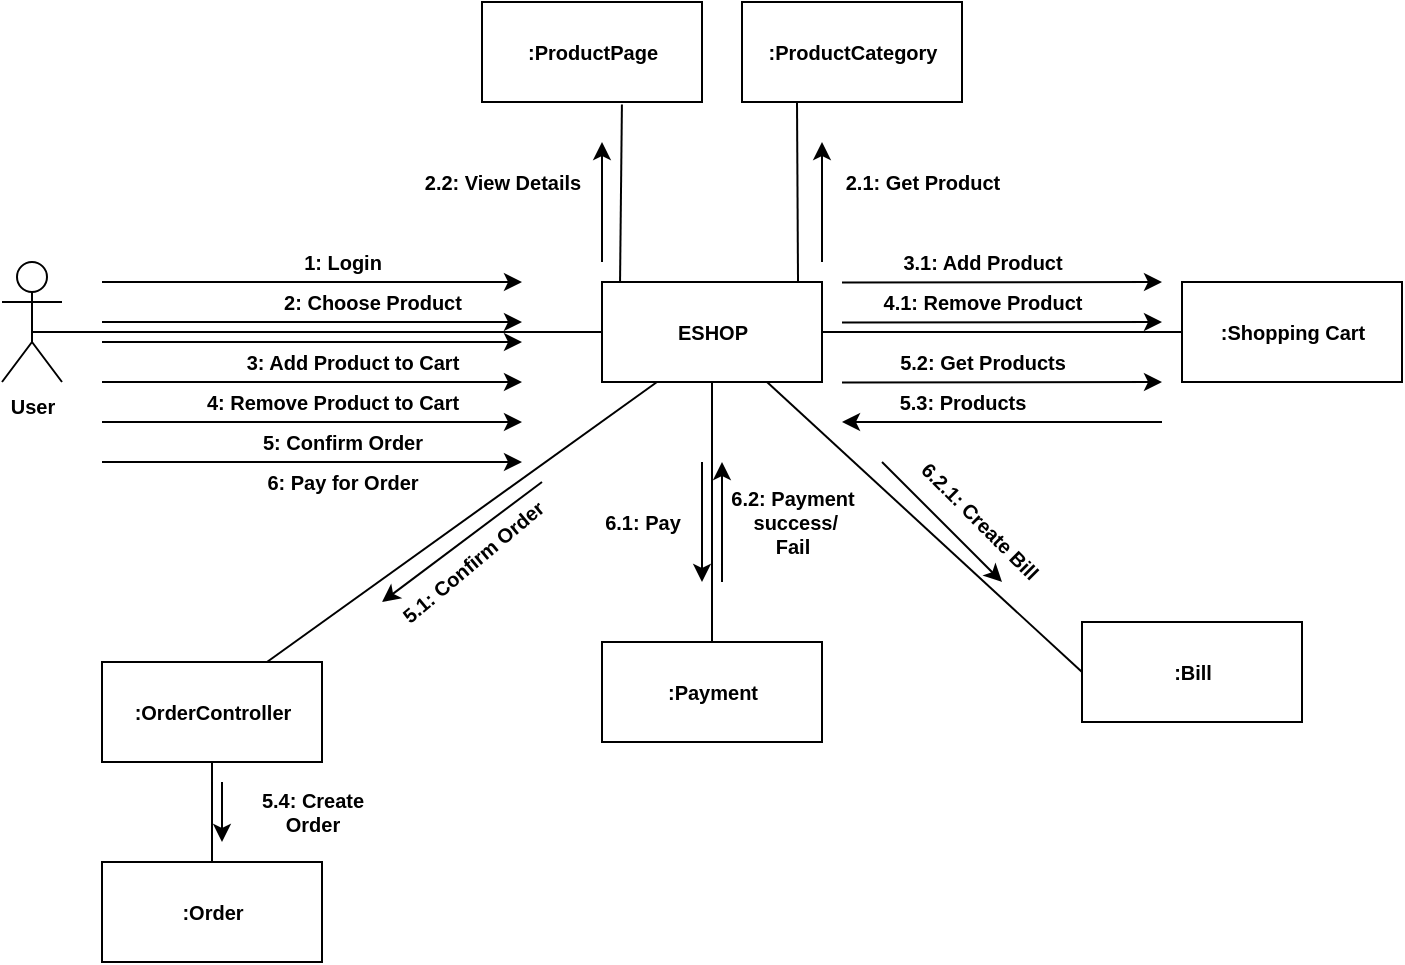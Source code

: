 <mxfile version="17.2.3" type="device"><diagram id="sOjZGSUozenMRdnDjqkC" name="Page-1"><mxGraphModel dx="1221" dy="681" grid="1" gridSize="10" guides="1" tooltips="1" connect="1" arrows="1" fold="1" page="1" pageScale="1" pageWidth="850" pageHeight="1100" math="0" shadow="0"><root><mxCell id="0"/><mxCell id="1" parent="0"/><mxCell id="EK8Ega1Wh5CXk0UxkiDf-3" style="rounded=0;orthogonalLoop=1;jettySize=auto;html=1;entryX=0;entryY=0.5;entryDx=0;entryDy=0;endArrow=none;endFill=0;fontSize=10;fontStyle=1;align=center;horizontal=1;" parent="1" target="EK8Ega1Wh5CXk0UxkiDf-2" edge="1"><mxGeometry relative="1" as="geometry"><mxPoint x="55" y="215" as="sourcePoint"/></mxGeometry></mxCell><mxCell id="EK8Ega1Wh5CXk0UxkiDf-1" value="User" style="shape=umlActor;verticalLabelPosition=bottom;verticalAlign=top;html=1;fontSize=10;fontStyle=1;align=center;horizontal=1;" parent="1" vertex="1"><mxGeometry x="40" y="180" width="30" height="60" as="geometry"/></mxCell><mxCell id="EK8Ega1Wh5CXk0UxkiDf-7" style="edgeStyle=none;rounded=0;orthogonalLoop=1;jettySize=auto;html=1;exitX=1;exitY=0.5;exitDx=0;exitDy=0;entryX=0;entryY=0.5;entryDx=0;entryDy=0;endArrow=none;endFill=0;fontSize=10;fontStyle=1;align=center;horizontal=1;" parent="1" source="EK8Ega1Wh5CXk0UxkiDf-2" target="EK8Ega1Wh5CXk0UxkiDf-6" edge="1"><mxGeometry relative="1" as="geometry"/></mxCell><mxCell id="EK8Ega1Wh5CXk0UxkiDf-14" style="edgeStyle=none;rounded=0;orthogonalLoop=1;jettySize=auto;html=1;exitX=0.891;exitY=0.005;exitDx=0;exitDy=0;entryX=0.25;entryY=1;entryDx=0;entryDy=0;endArrow=none;endFill=0;exitPerimeter=0;fontSize=10;fontStyle=1;align=center;horizontal=1;" parent="1" source="EK8Ega1Wh5CXk0UxkiDf-2" target="EK8Ega1Wh5CXk0UxkiDf-11" edge="1"><mxGeometry relative="1" as="geometry"/></mxCell><mxCell id="EK8Ega1Wh5CXk0UxkiDf-44" style="edgeStyle=none;rounded=0;orthogonalLoop=1;jettySize=auto;html=1;exitX=0.5;exitY=1;exitDx=0;exitDy=0;entryX=0.5;entryY=0;entryDx=0;entryDy=0;endArrow=none;endFill=0;fontSize=10;fontStyle=1;align=center;horizontal=1;" parent="1" source="EK8Ega1Wh5CXk0UxkiDf-2" target="EK8Ega1Wh5CXk0UxkiDf-10" edge="1"><mxGeometry relative="1" as="geometry"/></mxCell><mxCell id="EK8Ega1Wh5CXk0UxkiDf-49" style="edgeStyle=none;rounded=0;orthogonalLoop=1;jettySize=auto;html=1;exitX=0.25;exitY=1;exitDx=0;exitDy=0;entryX=0.75;entryY=0;entryDx=0;entryDy=0;endArrow=none;endFill=0;fontSize=10;fontStyle=1;align=center;horizontal=1;" parent="1" source="EK8Ega1Wh5CXk0UxkiDf-2" target="EK8Ega1Wh5CXk0UxkiDf-9" edge="1"><mxGeometry relative="1" as="geometry"/></mxCell><mxCell id="EK8Ega1Wh5CXk0UxkiDf-56" style="edgeStyle=none;rounded=0;orthogonalLoop=1;jettySize=auto;html=1;exitX=0.75;exitY=1;exitDx=0;exitDy=0;entryX=0;entryY=0.5;entryDx=0;entryDy=0;endArrow=none;endFill=0;fontSize=10;fontStyle=1;align=center;horizontal=1;" parent="1" source="EK8Ega1Wh5CXk0UxkiDf-2" target="EK8Ega1Wh5CXk0UxkiDf-8" edge="1"><mxGeometry relative="1" as="geometry"/></mxCell><mxCell id="EK8Ega1Wh5CXk0UxkiDf-2" value="ESHOP" style="html=1;fontSize=10;fontStyle=1;align=center;horizontal=1;" parent="1" vertex="1"><mxGeometry x="340" y="190" width="110" height="50" as="geometry"/></mxCell><mxCell id="EK8Ega1Wh5CXk0UxkiDf-4" value="" style="endArrow=classic;html=1;rounded=0;fontSize=10;fontStyle=1;align=center;horizontal=1;" parent="1" edge="1"><mxGeometry width="50" height="50" relative="1" as="geometry"><mxPoint x="90" y="190" as="sourcePoint"/><mxPoint x="300" y="190" as="targetPoint"/></mxGeometry></mxCell><mxCell id="EK8Ega1Wh5CXk0UxkiDf-5" value="1: Login" style="text;html=1;align=center;verticalAlign=middle;resizable=0;points=[];autosize=1;strokeColor=none;fillColor=none;fontSize=10;fontStyle=1;horizontal=1;" parent="1" vertex="1"><mxGeometry x="185" y="170" width="50" height="20" as="geometry"/></mxCell><mxCell id="EK8Ega1Wh5CXk0UxkiDf-6" value=":Shopping Cart" style="html=1;fontSize=10;fontStyle=1;align=center;horizontal=1;" parent="1" vertex="1"><mxGeometry x="630" y="190" width="110" height="50" as="geometry"/></mxCell><mxCell id="EK8Ega1Wh5CXk0UxkiDf-8" value=":Bill" style="html=1;fontSize=10;fontStyle=1;align=center;horizontal=1;" parent="1" vertex="1"><mxGeometry x="580" y="360" width="110" height="50" as="geometry"/></mxCell><mxCell id="EK8Ega1Wh5CXk0UxkiDf-18" style="edgeStyle=none;rounded=0;orthogonalLoop=1;jettySize=auto;html=1;exitX=0.5;exitY=1;exitDx=0;exitDy=0;entryX=0.5;entryY=0;entryDx=0;entryDy=0;endArrow=none;endFill=0;fontSize=10;fontStyle=1;align=center;horizontal=1;" parent="1" source="EK8Ega1Wh5CXk0UxkiDf-9" target="EK8Ega1Wh5CXk0UxkiDf-17" edge="1"><mxGeometry relative="1" as="geometry"/></mxCell><mxCell id="EK8Ega1Wh5CXk0UxkiDf-54" value="" style="edgeStyle=none;rounded=0;orthogonalLoop=1;jettySize=auto;html=1;endArrow=none;endFill=0;fontSize=10;fontStyle=1;align=center;horizontal=1;" parent="1" source="EK8Ega1Wh5CXk0UxkiDf-9" target="EK8Ega1Wh5CXk0UxkiDf-17" edge="1"><mxGeometry relative="1" as="geometry"/></mxCell><mxCell id="EK8Ega1Wh5CXk0UxkiDf-9" value=":OrderController" style="html=1;fontSize=10;fontStyle=1;align=center;horizontal=1;" parent="1" vertex="1"><mxGeometry x="90" y="380" width="110" height="50" as="geometry"/></mxCell><mxCell id="EK8Ega1Wh5CXk0UxkiDf-10" value=":Payment" style="html=1;fontSize=10;fontStyle=1;align=center;horizontal=1;" parent="1" vertex="1"><mxGeometry x="340" y="370" width="110" height="50" as="geometry"/></mxCell><mxCell id="EK8Ega1Wh5CXk0UxkiDf-11" value=":ProductCategory" style="html=1;fontSize=10;fontStyle=1;align=center;horizontal=1;" parent="1" vertex="1"><mxGeometry x="410" y="50" width="110" height="50" as="geometry"/></mxCell><mxCell id="EK8Ega1Wh5CXk0UxkiDf-19" style="edgeStyle=none;rounded=0;orthogonalLoop=1;jettySize=auto;html=1;exitX=0.636;exitY=1.025;exitDx=0;exitDy=0;entryX=0.082;entryY=0.005;entryDx=0;entryDy=0;endArrow=none;endFill=0;exitPerimeter=0;entryPerimeter=0;fontSize=10;fontStyle=1;align=center;horizontal=1;" parent="1" source="EK8Ega1Wh5CXk0UxkiDf-16" target="EK8Ega1Wh5CXk0UxkiDf-2" edge="1"><mxGeometry relative="1" as="geometry"/></mxCell><mxCell id="EK8Ega1Wh5CXk0UxkiDf-16" value=":ProductPage" style="html=1;fontSize=10;fontStyle=1;align=center;horizontal=1;" parent="1" vertex="1"><mxGeometry x="280" y="50" width="110" height="50" as="geometry"/></mxCell><mxCell id="EK8Ega1Wh5CXk0UxkiDf-17" value=":Order" style="html=1;fontSize=10;fontStyle=1;align=center;horizontal=1;" parent="1" vertex="1"><mxGeometry x="90" y="480" width="110" height="50" as="geometry"/></mxCell><mxCell id="EK8Ega1Wh5CXk0UxkiDf-20" value="" style="endArrow=classic;html=1;rounded=0;fontSize=10;fontStyle=1;align=center;horizontal=1;" parent="1" edge="1"><mxGeometry width="50" height="50" relative="1" as="geometry"><mxPoint x="90" y="210" as="sourcePoint"/><mxPoint x="300" y="210" as="targetPoint"/></mxGeometry></mxCell><mxCell id="EK8Ega1Wh5CXk0UxkiDf-21" value="2: Choose Product&lt;br style=&quot;font-size: 10px;&quot;&gt;" style="text;html=1;align=center;verticalAlign=middle;resizable=0;points=[];autosize=1;strokeColor=none;fillColor=none;fontSize=10;fontStyle=1;horizontal=1;" parent="1" vertex="1"><mxGeometry x="175" y="190" width="100" height="20" as="geometry"/></mxCell><mxCell id="EK8Ega1Wh5CXk0UxkiDf-22" value="" style="endArrow=classic;html=1;rounded=0;fontSize=10;fontStyle=1;align=center;horizontal=1;" parent="1" edge="1"><mxGeometry width="50" height="50" relative="1" as="geometry"><mxPoint x="450" y="180" as="sourcePoint"/><mxPoint x="450" y="120" as="targetPoint"/></mxGeometry></mxCell><mxCell id="EK8Ega1Wh5CXk0UxkiDf-23" value="2.1: Get Product" style="text;html=1;align=center;verticalAlign=middle;resizable=0;points=[];autosize=1;strokeColor=none;fillColor=none;fontSize=10;fontStyle=1;horizontal=1;" parent="1" vertex="1"><mxGeometry x="455" y="130" width="90" height="20" as="geometry"/></mxCell><mxCell id="EK8Ega1Wh5CXk0UxkiDf-25" value="" style="endArrow=classic;html=1;rounded=0;fontSize=10;fontStyle=1;align=center;horizontal=1;" parent="1" edge="1"><mxGeometry width="50" height="50" relative="1" as="geometry"><mxPoint x="340" y="180" as="sourcePoint"/><mxPoint x="340" y="120" as="targetPoint"/></mxGeometry></mxCell><mxCell id="EK8Ega1Wh5CXk0UxkiDf-26" value="2.2: View Details" style="text;html=1;align=center;verticalAlign=middle;resizable=0;points=[];autosize=1;strokeColor=none;fillColor=none;fontSize=10;fontStyle=1;horizontal=1;" parent="1" vertex="1"><mxGeometry x="245" y="130" width="90" height="20" as="geometry"/></mxCell><mxCell id="EK8Ega1Wh5CXk0UxkiDf-27" value="" style="endArrow=classic;html=1;rounded=0;fontSize=10;fontStyle=1;align=center;horizontal=1;" parent="1" edge="1"><mxGeometry width="50" height="50" relative="1" as="geometry"><mxPoint x="90" y="220" as="sourcePoint"/><mxPoint x="300" y="220" as="targetPoint"/></mxGeometry></mxCell><mxCell id="EK8Ega1Wh5CXk0UxkiDf-28" value="3: Add Product to Cart" style="text;html=1;align=center;verticalAlign=middle;resizable=0;points=[];autosize=1;strokeColor=none;fillColor=none;fontSize=10;fontStyle=1;horizontal=1;" parent="1" vertex="1"><mxGeometry x="155" y="220" width="120" height="20" as="geometry"/></mxCell><mxCell id="EK8Ega1Wh5CXk0UxkiDf-29" value="" style="endArrow=classic;html=1;rounded=0;fontSize=10;fontStyle=1;align=center;horizontal=1;" parent="1" edge="1"><mxGeometry width="50" height="50" relative="1" as="geometry"><mxPoint x="90" y="260" as="sourcePoint"/><mxPoint x="300" y="260" as="targetPoint"/></mxGeometry></mxCell><mxCell id="EK8Ega1Wh5CXk0UxkiDf-30" value="5: Confirm Order" style="text;html=1;align=center;verticalAlign=middle;resizable=0;points=[];autosize=1;strokeColor=none;fillColor=none;fontSize=10;fontStyle=1;horizontal=1;" parent="1" vertex="1"><mxGeometry x="160" y="260" width="100" height="20" as="geometry"/></mxCell><mxCell id="EK8Ega1Wh5CXk0UxkiDf-31" value="" style="endArrow=classic;html=1;rounded=0;fontSize=10;fontStyle=1;align=center;horizontal=1;" parent="1" edge="1"><mxGeometry width="50" height="50" relative="1" as="geometry"><mxPoint x="90" y="240" as="sourcePoint"/><mxPoint x="300" y="240" as="targetPoint"/></mxGeometry></mxCell><mxCell id="EK8Ega1Wh5CXk0UxkiDf-32" value="4: Remove Product to Cart" style="text;html=1;align=center;verticalAlign=middle;resizable=0;points=[];autosize=1;strokeColor=none;fillColor=none;fontSize=10;fontStyle=1;horizontal=1;" parent="1" vertex="1"><mxGeometry x="135" y="240" width="140" height="20" as="geometry"/></mxCell><mxCell id="EK8Ega1Wh5CXk0UxkiDf-34" value="" style="endArrow=classic;html=1;rounded=0;fontSize=10;fontStyle=1;align=center;horizontal=1;" parent="1" edge="1"><mxGeometry width="50" height="50" relative="1" as="geometry"><mxPoint x="90" y="280" as="sourcePoint"/><mxPoint x="300" y="280" as="targetPoint"/></mxGeometry></mxCell><mxCell id="EK8Ega1Wh5CXk0UxkiDf-35" value="6: Pay for Order" style="text;html=1;align=center;verticalAlign=middle;resizable=0;points=[];autosize=1;strokeColor=none;fillColor=none;fontSize=10;fontStyle=1;horizontal=1;" parent="1" vertex="1"><mxGeometry x="165" y="280" width="90" height="20" as="geometry"/></mxCell><mxCell id="EK8Ega1Wh5CXk0UxkiDf-36" value="" style="endArrow=classic;html=1;rounded=0;fontSize=10;fontStyle=1;align=center;horizontal=1;" parent="1" edge="1"><mxGeometry width="50" height="50" relative="1" as="geometry"><mxPoint x="460" y="190.29" as="sourcePoint"/><mxPoint x="620" y="190" as="targetPoint"/></mxGeometry></mxCell><mxCell id="EK8Ega1Wh5CXk0UxkiDf-37" value="3.1: Add Product" style="text;html=1;align=center;verticalAlign=middle;resizable=0;points=[];autosize=1;strokeColor=none;fillColor=none;fontSize=10;fontStyle=1;horizontal=1;" parent="1" vertex="1"><mxGeometry x="480" y="170" width="100" height="20" as="geometry"/></mxCell><mxCell id="EK8Ega1Wh5CXk0UxkiDf-38" value="" style="endArrow=classic;html=1;rounded=0;fontSize=10;fontStyle=1;align=center;horizontal=1;" parent="1" edge="1"><mxGeometry width="50" height="50" relative="1" as="geometry"><mxPoint x="460" y="210.29" as="sourcePoint"/><mxPoint x="620" y="210.0" as="targetPoint"/></mxGeometry></mxCell><mxCell id="EK8Ega1Wh5CXk0UxkiDf-39" value="4.1: Remove Product" style="text;html=1;align=center;verticalAlign=middle;resizable=0;points=[];autosize=1;strokeColor=none;fillColor=none;fontSize=10;fontStyle=1;horizontal=1;" parent="1" vertex="1"><mxGeometry x="475" y="190" width="110" height="20" as="geometry"/></mxCell><mxCell id="EK8Ega1Wh5CXk0UxkiDf-40" value="" style="endArrow=classic;html=1;rounded=0;fontSize=10;fontStyle=1;align=center;horizontal=1;" parent="1" edge="1"><mxGeometry width="50" height="50" relative="1" as="geometry"><mxPoint x="460" y="240.29" as="sourcePoint"/><mxPoint x="620" y="240" as="targetPoint"/></mxGeometry></mxCell><mxCell id="EK8Ega1Wh5CXk0UxkiDf-41" value="5.2: Get Products" style="text;html=1;align=center;verticalAlign=middle;resizable=0;points=[];autosize=1;strokeColor=none;fillColor=none;fontSize=10;fontStyle=1;horizontal=1;" parent="1" vertex="1"><mxGeometry x="480" y="220" width="100" height="20" as="geometry"/></mxCell><mxCell id="EK8Ega1Wh5CXk0UxkiDf-42" value="" style="endArrow=classic;html=1;rounded=0;fontSize=10;fontStyle=1;align=center;horizontal=1;" parent="1" edge="1"><mxGeometry width="50" height="50" relative="1" as="geometry"><mxPoint x="620" y="260" as="sourcePoint"/><mxPoint x="460" y="260" as="targetPoint"/></mxGeometry></mxCell><mxCell id="EK8Ega1Wh5CXk0UxkiDf-43" value="5.3: Products" style="text;html=1;align=center;verticalAlign=middle;resizable=0;points=[];autosize=1;strokeColor=none;fillColor=none;fontSize=10;fontStyle=1;horizontal=1;" parent="1" vertex="1"><mxGeometry x="480" y="240" width="80" height="20" as="geometry"/></mxCell><mxCell id="EK8Ega1Wh5CXk0UxkiDf-45" value="" style="endArrow=classic;html=1;rounded=0;fontSize=10;fontStyle=1;align=center;horizontal=1;" parent="1" edge="1"><mxGeometry width="50" height="50" relative="1" as="geometry"><mxPoint x="390" y="280" as="sourcePoint"/><mxPoint x="390" y="340" as="targetPoint"/></mxGeometry></mxCell><mxCell id="EK8Ega1Wh5CXk0UxkiDf-46" value="6.1: Pay" style="text;html=1;align=center;verticalAlign=middle;resizable=0;points=[];autosize=1;strokeColor=none;fillColor=none;fontSize=10;fontStyle=1;horizontal=1;" parent="1" vertex="1"><mxGeometry x="335" y="300" width="50" height="20" as="geometry"/></mxCell><mxCell id="EK8Ega1Wh5CXk0UxkiDf-47" value="" style="endArrow=classic;html=1;rounded=0;fontSize=10;fontStyle=1;align=center;horizontal=1;" parent="1" edge="1"><mxGeometry width="50" height="50" relative="1" as="geometry"><mxPoint x="400" y="340" as="sourcePoint"/><mxPoint x="400" y="280" as="targetPoint"/></mxGeometry></mxCell><mxCell id="EK8Ega1Wh5CXk0UxkiDf-48" value="6.2: Payment&lt;br style=&quot;font-size: 10px;&quot;&gt;&amp;nbsp;success/&lt;br style=&quot;font-size: 10px;&quot;&gt;Fail" style="text;html=1;align=center;verticalAlign=middle;resizable=0;points=[];autosize=1;strokeColor=none;fillColor=none;fontSize=10;fontStyle=1;horizontal=1;" parent="1" vertex="1"><mxGeometry x="395" y="290" width="80" height="40" as="geometry"/></mxCell><mxCell id="EK8Ega1Wh5CXk0UxkiDf-50" value="" style="endArrow=classic;html=1;rounded=0;fontSize=10;fontStyle=1;align=center;horizontal=1;" parent="1" edge="1"><mxGeometry width="50" height="50" relative="1" as="geometry"><mxPoint x="310" y="290.0" as="sourcePoint"/><mxPoint x="230" y="350" as="targetPoint"/></mxGeometry></mxCell><mxCell id="EK8Ega1Wh5CXk0UxkiDf-51" value="5.1: Confirm Order" style="text;html=1;align=center;verticalAlign=middle;resizable=0;points=[];autosize=1;strokeColor=none;fillColor=none;rotation=-40;fontSize=10;fontStyle=1;horizontal=1;" parent="1" vertex="1"><mxGeometry x="225" y="320" width="100" height="20" as="geometry"/></mxCell><mxCell id="EK8Ega1Wh5CXk0UxkiDf-52" value="" style="endArrow=classic;html=1;rounded=0;fontSize=10;fontStyle=1;align=center;horizontal=1;" parent="1" edge="1"><mxGeometry width="50" height="50" relative="1" as="geometry"><mxPoint x="150" y="440" as="sourcePoint"/><mxPoint x="150" y="470" as="targetPoint"/></mxGeometry></mxCell><mxCell id="EK8Ega1Wh5CXk0UxkiDf-55" value="5.4: Create &lt;br style=&quot;font-size: 10px;&quot;&gt;Order" style="text;html=1;align=center;verticalAlign=middle;resizable=0;points=[];autosize=1;strokeColor=none;fillColor=none;fontSize=10;fontStyle=1;horizontal=1;" parent="1" vertex="1"><mxGeometry x="160" y="440" width="70" height="30" as="geometry"/></mxCell><mxCell id="EK8Ega1Wh5CXk0UxkiDf-57" value="" style="endArrow=classic;html=1;rounded=0;fontSize=10;fontStyle=1;align=center;horizontal=1;" parent="1" edge="1"><mxGeometry width="50" height="50" relative="1" as="geometry"><mxPoint x="480" y="280" as="sourcePoint"/><mxPoint x="540" y="340" as="targetPoint"/></mxGeometry></mxCell><mxCell id="EK8Ega1Wh5CXk0UxkiDf-58" value="6.2.1: Create Bill&amp;nbsp;" style="text;html=1;align=center;verticalAlign=middle;resizable=0;points=[];autosize=1;strokeColor=none;fillColor=none;rotation=45;fontSize=10;fontStyle=1;horizontal=1;" parent="1" vertex="1"><mxGeometry x="480" y="300" width="100" height="20" as="geometry"/></mxCell></root></mxGraphModel></diagram></mxfile>